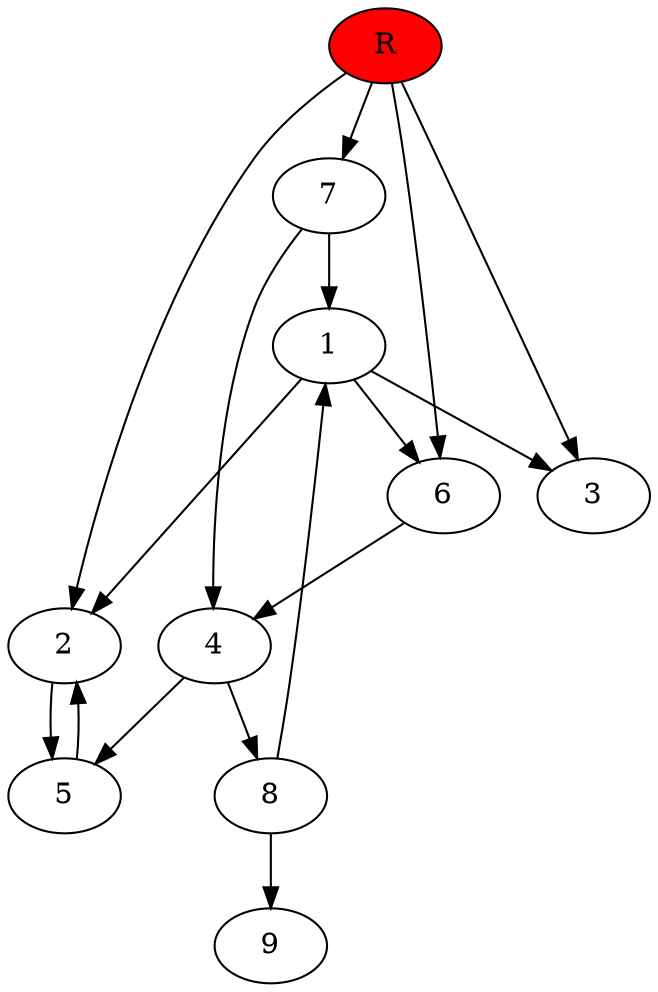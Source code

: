 digraph prb13179 {
	1
	2
	3
	4
	5
	6
	7
	8
	R [fillcolor="#ff0000" style=filled]
	1 -> 2
	1 -> 3
	1 -> 6
	2 -> 5
	4 -> 5
	4 -> 8
	5 -> 2
	6 -> 4
	7 -> 1
	7 -> 4
	8 -> 1
	8 -> 9
	R -> 2
	R -> 3
	R -> 6
	R -> 7
}
